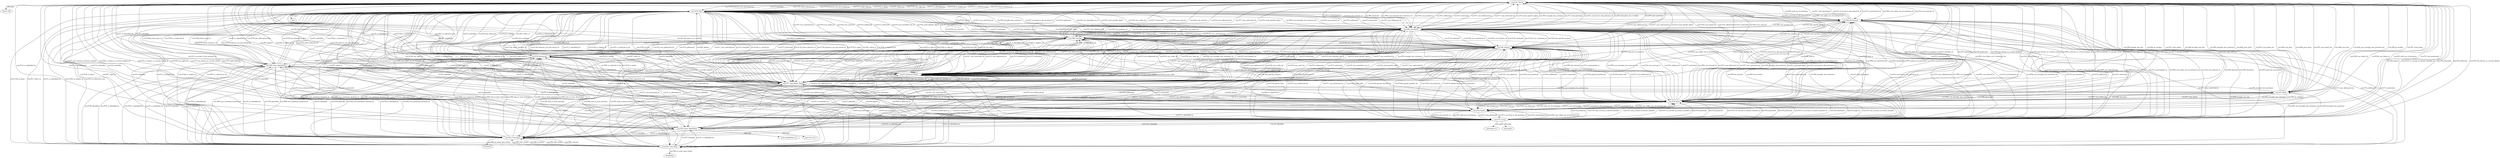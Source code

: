 digraph {
  "Artist URI" [type=attribute_name,label="Artist URI"]
  "crm:E21_Person1" [type=class_uri,label="crm:E21_Person"]
  title [type=attribute_name,label=title]
  "crm:E35_Title1" [type=class_uri,label="crm:E35_Title"]
  birthDate [type=attribute_name,label=birthDate]
  "crm:E52_Time-Span1" [type=class_uri,label="crm:E52_Time-Span"]
  deathDate [type=attribute_name,label=deathDate]
  "crm:E52_Time-Span2" [type=class_uri,label="crm:E52_Time-Span"]
  "nationality uri" [type=attribute_name,label="nationality uri"]
  "crm:E74_Group1" [type=class_uri,label="crm:E74_Group"]
  nationality [type=attribute_name,label=nationality]
  "artist appellation uri" [type=attribute_name,label="artist appellation uri"]
  "crm:E82_Actor_Appellation1" [type=class_uri,label="crm:E82_Actor_Appellation"]
  "name first last" [type=attribute_name,label="name first last"]
  "crm:E69_Death" [type=class_uri,label="crm:E69_Death"]
  "crm:E39_Actor" [type=class_uri,label="crm:E39_Actor"]
  "crm:E67_Birth" [type=class_uri,label="crm:E67_Birth"]
  "crm:E71_Man-Made_Thing" [type=class_uri,label="crm:E71_Man-Made_Thing"]
  "crm:E2_Temporal_Entity" [type=class_uri,label="crm:E2_Temporal_Entity"]
  "crm:E54_Dimension" [type=class_uri,label="crm:E54_Dimension"]
  "crm:E49_Time_Appellation" [type=class_uri,label="crm:E49_Time_Appellation"]
  "crm:E85_Joining" [type=class_uri,label="crm:E85_Joining"]
  "crm:E86_Leaving" [type=class_uri,label="crm:E86_Leaving"]
  "crm:E66_Formation" [type=class_uri,label="crm:E66_Formation"]
  "crm:E68_Dissolution" [type=class_uri,label="crm:E68_Dissolution"]
  "crm:E21_Person1" -> "Artist URI" [label="rdfs:label",type=st_property_uri]
  "crm:E35_Title1" -> title [label="rdfs:label",type=st_property_uri]
  "crm:E52_Time-Span1" -> birthDate [label="crm:P82_at_some_time_within",type=st_property_uri]
  "crm:E52_Time-Span2" -> deathDate [label="crm:P82_at_some_time_within",type=st_property_uri]
  "crm:E74_Group1" -> "nationality uri" [label="rdfs:label",type=st_property_uri]
  "crm:E74_Group1" -> nationality [label="rdfs:label",type=st_property_uri]
  "crm:E82_Actor_Appellation1" -> "artist appellation uri" [label="rdfs:label",type=st_property_uri]
  "crm:E82_Actor_Appellation1" -> "name first last" [label="rdfs:label",type=st_property_uri]
  "crm:E21_Person1" -> "crm:E69_Death" [label="crm:P100i_died_in",type=direct_property_uri,weight=1]
  "crm:E69_Death" -> "crm:E21_Person1" [label="crm:P100_was_death_of",type=direct_property_uri,weight=1]
  "crm:E21_Person1" -> "crm:E39_Actor" [label="bmo:PX_pupil_of",type=direct_property_uri,weight=1]
  "crm:E21_Person1" -> "crm:E67_Birth" [label="crm:P96i_gave_birth",type=direct_property_uri,weight=1]
  "crm:E21_Person1" -> "crm:E67_Birth" [label="crm:P97i_was_father_for",type=direct_property_uri,weight=1]
  "crm:E21_Person1" -> "crm:E67_Birth" [label="crm:P98i_was_born",type=direct_property_uri,weight=1]
  "crm:E67_Birth" -> "crm:E21_Person1" [label="crm:P96_by_mother",type=direct_property_uri,weight=1]
  "crm:E67_Birth" -> "crm:E21_Person1" [label="crm:P97_from_father",type=direct_property_uri,weight=1]
  "crm:E67_Birth" -> "crm:E21_Person1" [label="crm:P98_brought_into_life",type=direct_property_uri,weight=1]
  "crm:E35_Title1" -> "crm:E71_Man-Made_Thing" [label="crm:P102i_is_title_of",type=direct_property_uri,weight=1]
  "crm:E71_Man-Made_Thing" -> "crm:E35_Title1" [label="crm:P102_has_title",type=direct_property_uri,weight=1]
  "crm:E52_Time-Span1" -> "crm:E52_Time-Span1" [label="crm:P86_falls_within",type=direct_property_uri,weight=1]
  "crm:E52_Time-Span1" -> "crm:E52_Time-Span2" [label="crm:P86_falls_within",type=direct_property_uri,weight=1]
  "crm:E52_Time-Span2" -> "crm:E52_Time-Span1" [label="crm:P86_falls_within",type=direct_property_uri,weight=1]
  "crm:E52_Time-Span2" -> "crm:E52_Time-Span2" [label="crm:P86_falls_within",type=direct_property_uri,weight=1]
  "crm:E52_Time-Span1" -> "crm:E52_Time-Span1" [label="crm:P86i_contains",type=direct_property_uri,weight=1]
  "crm:E52_Time-Span1" -> "crm:E52_Time-Span2" [label="crm:P86i_contains",type=direct_property_uri,weight=1]
  "crm:E52_Time-Span2" -> "crm:E52_Time-Span1" [label="crm:P86i_contains",type=direct_property_uri,weight=1]
  "crm:E52_Time-Span2" -> "crm:E52_Time-Span2" [label="crm:P86i_contains",type=direct_property_uri,weight=1]
  "crm:E52_Time-Span1" -> "crm:E2_Temporal_Entity" [label="crm:P4i_is_time-span_of",type=direct_property_uri,weight=1]
  "crm:E52_Time-Span2" -> "crm:E2_Temporal_Entity" [label="crm:P4i_is_time-span_of",type=direct_property_uri,weight=1]
  "crm:E2_Temporal_Entity" -> "crm:E52_Time-Span1" [label="crm:P4_has_time-span",type=direct_property_uri,weight=1]
  "crm:E2_Temporal_Entity" -> "crm:E52_Time-Span2" [label="crm:P4_has_time-span",type=direct_property_uri,weight=1]
  "crm:E52_Time-Span1" -> "crm:E54_Dimension" [label="crm:P83_had_at_least_duration",type=direct_property_uri,weight=1]
  "crm:E52_Time-Span2" -> "crm:E54_Dimension" [label="crm:P83_had_at_least_duration",type=direct_property_uri,weight=1]
  "crm:E52_Time-Span1" -> "crm:E54_Dimension" [label="crm:P84_had_at_most_duration",type=direct_property_uri,weight=1]
  "crm:E52_Time-Span2" -> "crm:E54_Dimension" [label="crm:P84_had_at_most_duration",type=direct_property_uri,weight=1]
  "crm:E54_Dimension" -> "crm:E52_Time-Span1" [label="crm:P83i_was_minimum_duration_of",type=direct_property_uri,weight=1]
  "crm:E54_Dimension" -> "crm:E52_Time-Span2" [label="crm:P83i_was_minimum_duration_of",type=direct_property_uri,weight=1]
  "crm:E54_Dimension" -> "crm:E52_Time-Span1" [label="crm:P84i_was_maximum_duration_of",type=direct_property_uri,weight=1]
  "crm:E54_Dimension" -> "crm:E52_Time-Span2" [label="crm:P84i_was_maximum_duration_of",type=direct_property_uri,weight=1]
  "crm:E52_Time-Span1" -> "crm:E49_Time_Appellation" [label="crm:P78_is_identified_by",type=direct_property_uri,weight=1]
  "crm:E52_Time-Span2" -> "crm:E49_Time_Appellation" [label="crm:P78_is_identified_by",type=direct_property_uri,weight=1]
  "crm:E49_Time_Appellation" -> "crm:E52_Time-Span1" [label="crm:P78i_identifies",type=direct_property_uri,weight=1]
  "crm:E49_Time_Appellation" -> "crm:E52_Time-Span2" [label="crm:P78i_identifies",type=direct_property_uri,weight=1]
  "crm:E74_Group1" -> "crm:E39_Actor" [label="crm:P107_has_current_or_former_member",type=direct_property_uri,weight=1]
  "crm:E39_Actor" -> "crm:E74_Group1" [label="crm:P107i_is_current_or_former_member_of",type=direct_property_uri,weight=1]
  "crm:E39_Actor" -> "crm:E74_Group1" [label="bmo:PX_nationality",type=direct_property_uri,weight=1]
  "crm:E39_Actor" -> "crm:E74_Group1" [label="bmo:PX_profession",type=direct_property_uri,weight=1]
  "crm:E74_Group1" -> "crm:E85_Joining" [label="crm:P144i_gained_member_by",type=direct_property_uri,weight=1]
  "crm:E85_Joining" -> "crm:E74_Group1" [label="crm:P144_joined_with",type=direct_property_uri,weight=1]
  "crm:E74_Group1" -> "crm:E86_Leaving" [label="crm:P146i_lost_member_by",type=direct_property_uri,weight=1]
  "crm:E86_Leaving" -> "crm:E74_Group1" [label="crm:P146_separated_from",type=direct_property_uri,weight=1]
  "crm:E74_Group1" -> "crm:E66_Formation" [label="crm:P95i_was_formed_by",type=direct_property_uri,weight=1]
  "crm:E66_Formation" -> "crm:E74_Group1" [label="crm:P95_has_formed",type=direct_property_uri,weight=1]
  "crm:E74_Group1" -> "crm:E68_Dissolution" [label="crm:P99i_was_dissolved_by",type=direct_property_uri,weight=1]
  "crm:E68_Dissolution" -> "crm:E74_Group1" [label="crm:P99_dissolved",type=direct_property_uri,weight=1]
  "crm:E82_Actor_Appellation1" -> "crm:E39_Actor" [label="crm:P131i_identifies",type=direct_property_uri,weight=1]
  "crm:E39_Actor" -> "crm:E82_Actor_Appellation1" [label="crm:P131_is_identified_by",type=direct_property_uri,weight=1]
  "crm:E39_Actor" -> "crm:E85_Joining" [label="crm:P143i_was_joined_by",type=direct_property_uri,weight=1]
  "crm:E39_Actor" -> "crm:E86_Leaving" [label="crm:P145i_left_by",type=direct_property_uri,weight=1]
  "crm:E2_Temporal_Entity" -> "crm:E2_Temporal_Entity" [label="crm:P115i_is_finished_by",type=direct_property_uri,weight=1]
  "crm:E2_Temporal_Entity" -> "crm:E2_Temporal_Entity" [label="crm:P114_is_equal_in_time_to",type=direct_property_uri,weight=1]
  "crm:E2_Temporal_Entity" -> "crm:E2_Temporal_Entity" [label="crm:P115_finishes",type=direct_property_uri,weight=1]
  "crm:E2_Temporal_Entity" -> "crm:E2_Temporal_Entity" [label="crm:P116_starts",type=direct_property_uri,weight=1]
  "crm:E2_Temporal_Entity" -> "crm:E2_Temporal_Entity" [label="crm:P116i_is_started_by",type=direct_property_uri,weight=1]
  "crm:E2_Temporal_Entity" -> "crm:E2_Temporal_Entity" [label="crm:P117_occurs_during",type=direct_property_uri,weight=1]
  "crm:E2_Temporal_Entity" -> "crm:E2_Temporal_Entity" [label="crm:P117i_includes",type=direct_property_uri,weight=1]
  "crm:E2_Temporal_Entity" -> "crm:E2_Temporal_Entity" [label="crm:P118_overlaps_in_time_with",type=direct_property_uri,weight=1]
  "crm:E2_Temporal_Entity" -> "crm:E2_Temporal_Entity" [label="crm:P118i_is_overlapped_in_time_by",type=direct_property_uri,weight=1]
  "crm:E2_Temporal_Entity" -> "crm:E2_Temporal_Entity" [label="crm:P119_meets_in_time_with",type=direct_property_uri,weight=1]
  "crm:E2_Temporal_Entity" -> "crm:E2_Temporal_Entity" [label="crm:P119i_is_met_in_time_by",type=direct_property_uri,weight=1]
  "crm:E2_Temporal_Entity" -> "crm:E2_Temporal_Entity" [label="crm:P120_occurs_before",type=direct_property_uri,weight=1]
  "crm:E2_Temporal_Entity" -> "crm:E2_Temporal_Entity" [label="crm:P120i_occurs_after",type=direct_property_uri,weight=1]
  "crm:E21_Person1" -> "crm:E35_Title1" [label="crm:P105i_has_right_on",type=inherited,weight=4]
  "crm:E21_Person1" -> "crm:E35_Title1" [label="crm:P1_is_identified_by",type=inherited,weight=4]
  "crm:E21_Person1" -> "crm:E35_Title1" [label="crm:P129i_is_subject_of",type=inherited,weight=4]
  "crm:E21_Person1" -> "crm:E35_Title1" [label="crm:P67i_is_referred_to_by",type=inherited,weight=4]
  "crm:E21_Person1" -> "crm:E35_Title1" [label="crm:P130_shows_features_of",type=inherited,weight=4]
  "crm:E21_Person1" -> "crm:E35_Title1" [label="crm:P130i_features_are_also_found_on",type=inherited,weight=4]
  "crm:E21_Person1" -> "crm:E74_Group1" [label="bmo:PX_pupil_of",type=inherited,weight=4]
  "crm:E21_Person1" -> "crm:E74_Group1" [label="crm:P107i_is_current_or_former_member_of",type=inherited,weight=4]
  "crm:E21_Person1" -> "crm:E74_Group1" [label="bmo:PX_nationality",type=inherited,weight=4]
  "crm:E21_Person1" -> "crm:E74_Group1" [label="bmo:PX_profession",type=inherited,weight=4]
  "crm:E21_Person1" -> "crm:E74_Group1" [label="crm:P49_has_former_or_current_keeper",type=inherited,weight=4]
  "crm:E21_Person1" -> "crm:E74_Group1" [label="crm:P51_has_former_or_current_owner",type=inherited,weight=4]
  "crm:E21_Person1" -> "crm:E74_Group1" [label="crm:P105_right_held_by",type=inherited,weight=4]
  "crm:E21_Person1" -> "crm:E82_Actor_Appellation1" [label="crm:P131_is_identified_by",type=inherited,weight=4]
  "crm:E21_Person1" -> "crm:E82_Actor_Appellation1" [label="crm:P1_is_identified_by",type=inherited,weight=4]
  "crm:E21_Person1" -> "crm:E69_Death" [label="crm:P100i_died_in",type=inherited,weight=4]
  "crm:E21_Person1" -> "crm:E69_Death" [label="crm:P11i_participated_in",type=inherited,weight=4]
  "crm:E21_Person1" -> "crm:E69_Death" [label="crm:P93i_was_taken_out_of_existence_by",type=inherited,weight=4]
  "crm:E21_Person1" -> "crm:E69_Death" [label="crm:P12i_was_present_at",type=inherited,weight=4]
  "crm:E21_Person1" -> "crm:E39_Actor" [label="bmo:PX_pupil_of",type=inherited,weight=4]
  "crm:E21_Person1" -> "crm:E39_Actor" [label="crm:P107i_is_current_or_former_member_of",type=inherited,weight=4]
  "crm:E21_Person1" -> "crm:E39_Actor" [label="bmo:PX_nationality",type=inherited,weight=4]
  "crm:E21_Person1" -> "crm:E39_Actor" [label="bmo:PX_profession",type=inherited,weight=4]
  "crm:E21_Person1" -> "crm:E39_Actor" [label="crm:P49_has_former_or_current_keeper",type=inherited,weight=4]
  "crm:E21_Person1" -> "crm:E39_Actor" [label="crm:P51_has_former_or_current_owner",type=inherited,weight=4]
  "crm:E21_Person1" -> "crm:E39_Actor" [label="crm:P105_right_held_by",type=inherited,weight=4]
  "crm:E21_Person1" -> "crm:E67_Birth" [label="crm:P96i_gave_birth",type=inherited,weight=4]
  "crm:E21_Person1" -> "crm:E67_Birth" [label="crm:P97i_was_father_for",type=inherited,weight=4]
  "crm:E21_Person1" -> "crm:E67_Birth" [label="crm:P98i_was_born",type=inherited,weight=4]
  "crm:E21_Person1" -> "crm:E67_Birth" [label="crm:P92i_was_brought_into_existence_by",type=inherited,weight=4]
  "crm:E21_Person1" -> "crm:E71_Man-Made_Thing" [label="crm:P62i_is_depicted_by",type=inherited,weight=4]
  "crm:E21_Person1" -> "crm:E71_Man-Made_Thing" [label="crm:P130_shows_features_of",type=inherited,weight=4]
  "crm:E21_Person1" -> "crm:E71_Man-Made_Thing" [label="crm:P130i_features_are_also_found_on",type=inherited,weight=4]
  "crm:E21_Person1" -> "crm:E2_Temporal_Entity" [label="crm:P8i_witnessed",type=inherited,weight=4]
  "crm:E21_Person1" -> "crm:E2_Temporal_Entity" [label="crm:P44_has_condition",type=inherited,weight=4]
  "crm:E21_Person1" -> "crm:E54_Dimension" [label="crm:P43_has_dimension",type=inherited,weight=4]
  "crm:E21_Person1" -> "crm:E49_Time_Appellation" [label="crm:P1_is_identified_by",type=inherited,weight=4]
  "crm:E21_Person1" -> "crm:E85_Joining" [label="crm:P143i_was_joined_by",type=inherited,weight=4]
  "crm:E21_Person1" -> "crm:E85_Joining" [label="crm:P15i_influenced",type=inherited,weight=4]
  "crm:E21_Person1" -> "crm:E85_Joining" [label="crm:P17i_motivated",type=inherited,weight=4]
  "crm:E21_Person1" -> "crm:E85_Joining" [label="crm:P16i_was_used_for",type=inherited,weight=4]
  "crm:E21_Person1" -> "crm:E86_Leaving" [label="crm:P145i_left_by",type=inherited,weight=4]
  "crm:E21_Person1" -> "crm:E86_Leaving" [label="crm:P15i_influenced",type=inherited,weight=4]
  "crm:E21_Person1" -> "crm:E86_Leaving" [label="crm:P17i_motivated",type=inherited,weight=4]
  "crm:E21_Person1" -> "crm:E86_Leaving" [label="crm:P16i_was_used_for",type=inherited,weight=4]
  "crm:E21_Person1" -> "crm:E66_Formation" [label="crm:P11i_participated_in",type=inherited,weight=4]
  "crm:E21_Person1" -> "crm:E66_Formation" [label="crm:P8i_witnessed",type=inherited,weight=4]
  "crm:E21_Person1" -> "crm:E66_Formation" [label="crm:P92i_was_brought_into_existence_by",type=inherited,weight=4]
  "crm:E21_Person1" -> "crm:E66_Formation" [label="crm:P12i_was_present_at",type=inherited,weight=4]
  "crm:E21_Person1" -> "crm:E66_Formation" [label="crm:P15i_influenced",type=inherited,weight=4]
  "crm:E21_Person1" -> "crm:E66_Formation" [label="crm:P17i_motivated",type=inherited,weight=4]
  "crm:E21_Person1" -> "crm:E66_Formation" [label="crm:P16i_was_used_for",type=inherited,weight=4]
  "crm:E21_Person1" -> "crm:E68_Dissolution" [label="crm:P11i_participated_in",type=inherited,weight=4]
  "crm:E21_Person1" -> "crm:E68_Dissolution" [label="crm:P93i_was_taken_out_of_existence_by",type=inherited,weight=4]
  "crm:E21_Person1" -> "crm:E68_Dissolution" [label="crm:P12i_was_present_at",type=inherited,weight=4]
  "crm:E35_Title1" -> "crm:E21_Person1" [label="crm:P1i_identifies",type=inherited,weight=4]
  "crm:E35_Title1" -> "crm:E21_Person1" [label="crm:P130_shows_features_of",type=inherited,weight=4]
  "crm:E35_Title1" -> "crm:E21_Person1" [label="crm:P130i_features_are_also_found_on",type=inherited,weight=4]
  "crm:E35_Title1" -> "crm:E21_Person1" [label="crm:P105_right_held_by",type=inherited,weight=4]
  "crm:E35_Title1" -> "crm:E21_Person1" [label="crm:P129_is_about",type=inherited,weight=4]
  "crm:E35_Title1" -> "crm:E21_Person1" [label="crm:P67_refers_to",type=inherited,weight=4]
  "crm:E35_Title1" -> "crm:E52_Time-Span1" [label="crm:P1i_identifies",type=inherited,weight=4]
  "crm:E35_Title1" -> "crm:E52_Time-Span2" [label="crm:P1i_identifies",type=inherited,weight=4]
  "crm:E35_Title1" -> "crm:E52_Time-Span1" [label="crm:P129_is_about",type=inherited,weight=4]
  "crm:E35_Title1" -> "crm:E52_Time-Span2" [label="crm:P129_is_about",type=inherited,weight=4]
  "crm:E35_Title1" -> "crm:E52_Time-Span1" [label="crm:P67_refers_to",type=inherited,weight=4]
  "crm:E35_Title1" -> "crm:E52_Time-Span2" [label="crm:P67_refers_to",type=inherited,weight=4]
  "crm:E35_Title1" -> "crm:E74_Group1" [label="crm:P1i_identifies",type=inherited,weight=4]
  "crm:E35_Title1" -> "crm:E74_Group1" [label="crm:P105_right_held_by",type=inherited,weight=4]
  "crm:E35_Title1" -> "crm:E74_Group1" [label="crm:P129_is_about",type=inherited,weight=4]
  "crm:E35_Title1" -> "crm:E74_Group1" [label="crm:P67_refers_to",type=inherited,weight=4]
  "crm:E35_Title1" -> "crm:E82_Actor_Appellation1" [label="crm:P139_has_alternative_form",type=inherited,weight=4]
  "crm:E35_Title1" -> "crm:E82_Actor_Appellation1" [label="crm:P1_is_identified_by",type=inherited,weight=4]
  "crm:E35_Title1" -> "crm:E69_Death" [label="crm:P93i_was_taken_out_of_existence_by",type=inherited,weight=4]
  "crm:E35_Title1" -> "crm:E69_Death" [label="crm:P12i_was_present_at",type=inherited,weight=4]
  "crm:E35_Title1" -> "crm:E39_Actor" [label="crm:P1i_identifies",type=inherited,weight=4]
  "crm:E35_Title1" -> "crm:E39_Actor" [label="crm:P105_right_held_by",type=inherited,weight=4]
  "crm:E35_Title1" -> "crm:E39_Actor" [label="crm:P129_is_about",type=inherited,weight=4]
  "crm:E35_Title1" -> "crm:E39_Actor" [label="crm:P67_refers_to",type=inherited,weight=4]
  "crm:E35_Title1" -> "crm:E67_Birth" [label="crm:P92i_was_brought_into_existence_by",type=inherited,weight=4]
  "crm:E35_Title1" -> "crm:E71_Man-Made_Thing" [label="crm:P102i_is_title_of",type=inherited,weight=4]
  "crm:E35_Title1" -> "crm:E71_Man-Made_Thing" [label="crm:P1i_identifies",type=inherited,weight=4]
  "crm:E35_Title1" -> "crm:E71_Man-Made_Thing" [label="crm:P128i_is_carried_by",type=inherited,weight=4]
  "crm:E35_Title1" -> "crm:E71_Man-Made_Thing" [label="crm:P130_shows_features_of",type=inherited,weight=4]
  "crm:E35_Title1" -> "crm:E71_Man-Made_Thing" [label="crm:P130i_features_are_also_found_on",type=inherited,weight=4]
  "crm:E35_Title1" -> "crm:E71_Man-Made_Thing" [label="crm:P129_is_about",type=inherited,weight=4]
  "crm:E35_Title1" -> "crm:E71_Man-Made_Thing" [label="crm:P67_refers_to",type=inherited,weight=4]
  "crm:E35_Title1" -> "crm:E71_Man-Made_Thing" [label="crm:P62i_is_depicted_by",type=inherited,weight=4]
  "crm:E35_Title1" -> "crm:E2_Temporal_Entity" [label="crm:P1i_identifies",type=inherited,weight=4]
  "crm:E35_Title1" -> "crm:E2_Temporal_Entity" [label="crm:P129_is_about",type=inherited,weight=4]
  "crm:E35_Title1" -> "crm:E2_Temporal_Entity" [label="crm:P67_refers_to",type=inherited,weight=4]
  "crm:E35_Title1" -> "crm:E54_Dimension" [label="crm:P1i_identifies",type=inherited,weight=4]
  "crm:E35_Title1" -> "crm:E54_Dimension" [label="crm:P43_has_dimension",type=inherited,weight=4]
  "crm:E35_Title1" -> "crm:E54_Dimension" [label="crm:P129_is_about",type=inherited,weight=4]
  "crm:E35_Title1" -> "crm:E54_Dimension" [label="crm:P67_refers_to",type=inherited,weight=4]
  "crm:E35_Title1" -> "crm:E49_Time_Appellation" [label="crm:P139_has_alternative_form",type=inherited,weight=4]
  "crm:E35_Title1" -> "crm:E49_Time_Appellation" [label="crm:P106_is_composed_of",type=inherited,weight=4]
  "crm:E35_Title1" -> "crm:E49_Time_Appellation" [label="crm:P106i_forms_part_of",type=inherited,weight=4]
  "crm:E35_Title1" -> "crm:E49_Time_Appellation" [label="crm:P1_is_identified_by",type=inherited,weight=4]
  "crm:E35_Title1" -> "crm:E85_Joining" [label="crm:P19i_was_made_for",type=inherited,weight=4]
  "crm:E35_Title1" -> "crm:E85_Joining" [label="crm:P16i_was_used_for",type=inherited,weight=4]
  "crm:E35_Title1" -> "crm:E85_Joining" [label="crm:P15i_influenced",type=inherited,weight=4]
  "crm:E35_Title1" -> "crm:E85_Joining" [label="crm:P17i_motivated",type=inherited,weight=4]
  "crm:E35_Title1" -> "crm:E86_Leaving" [label="crm:P19i_was_made_for",type=inherited,weight=4]
  "crm:E35_Title1" -> "crm:E86_Leaving" [label="crm:P16i_was_used_for",type=inherited,weight=4]
  "crm:E35_Title1" -> "crm:E86_Leaving" [label="crm:P15i_influenced",type=inherited,weight=4]
  "crm:E35_Title1" -> "crm:E86_Leaving" [label="crm:P17i_motivated",type=inherited,weight=4]
  "crm:E35_Title1" -> "crm:E66_Formation" [label="crm:P19i_was_made_for",type=inherited,weight=4]
  "crm:E35_Title1" -> "crm:E66_Formation" [label="crm:P16i_was_used_for",type=inherited,weight=4]
  "crm:E35_Title1" -> "crm:E66_Formation" [label="crm:P92i_was_brought_into_existence_by",type=inherited,weight=4]
  "crm:E35_Title1" -> "crm:E66_Formation" [label="crm:P12i_was_present_at",type=inherited,weight=4]
  "crm:E35_Title1" -> "crm:E66_Formation" [label="crm:P15i_influenced",type=inherited,weight=4]
  "crm:E35_Title1" -> "crm:E66_Formation" [label="crm:P17i_motivated",type=inherited,weight=4]
  "crm:E35_Title1" -> "crm:E68_Dissolution" [label="crm:P93i_was_taken_out_of_existence_by",type=inherited,weight=4]
  "crm:E35_Title1" -> "crm:E68_Dissolution" [label="crm:P12i_was_present_at",type=inherited,weight=4]
  "crm:E52_Time-Span1" -> "crm:E35_Title1" [label="crm:P1_is_identified_by",type=inherited,weight=4]
  "crm:E52_Time-Span2" -> "crm:E35_Title1" [label="crm:P1_is_identified_by",type=inherited,weight=4]
  "crm:E52_Time-Span1" -> "crm:E35_Title1" [label="crm:P129i_is_subject_of",type=inherited,weight=4]
  "crm:E52_Time-Span2" -> "crm:E35_Title1" [label="crm:P129i_is_subject_of",type=inherited,weight=4]
  "crm:E52_Time-Span1" -> "crm:E35_Title1" [label="crm:P67i_is_referred_to_by",type=inherited,weight=4]
  "crm:E52_Time-Span2" -> "crm:E35_Title1" [label="crm:P67i_is_referred_to_by",type=inherited,weight=4]
  "crm:E52_Time-Span1" -> "crm:E82_Actor_Appellation1" [label="crm:P1_is_identified_by",type=inherited,weight=4]
  "crm:E52_Time-Span2" -> "crm:E82_Actor_Appellation1" [label="crm:P1_is_identified_by",type=inherited,weight=4]
  "crm:E52_Time-Span1" -> "crm:E71_Man-Made_Thing" [label="crm:P62i_is_depicted_by",type=inherited,weight=4]
  "crm:E52_Time-Span2" -> "crm:E71_Man-Made_Thing" [label="crm:P62i_is_depicted_by",type=inherited,weight=4]
  "crm:E52_Time-Span1" -> "crm:E2_Temporal_Entity" [label="crm:P4i_is_time-span_of",type=inherited,weight=4]
  "crm:E52_Time-Span2" -> "crm:E2_Temporal_Entity" [label="crm:P4i_is_time-span_of",type=inherited,weight=4]
  "crm:E52_Time-Span1" -> "crm:E54_Dimension" [label="crm:P83_had_at_least_duration",type=inherited,weight=4]
  "crm:E52_Time-Span2" -> "crm:E54_Dimension" [label="crm:P83_had_at_least_duration",type=inherited,weight=4]
  "crm:E52_Time-Span1" -> "crm:E54_Dimension" [label="crm:P84_had_at_most_duration",type=inherited,weight=4]
  "crm:E52_Time-Span2" -> "crm:E54_Dimension" [label="crm:P84_had_at_most_duration",type=inherited,weight=4]
  "crm:E52_Time-Span1" -> "crm:E49_Time_Appellation" [label="crm:P78_is_identified_by",type=inherited,weight=4]
  "crm:E52_Time-Span2" -> "crm:E49_Time_Appellation" [label="crm:P78_is_identified_by",type=inherited,weight=4]
  "crm:E52_Time-Span1" -> "crm:E49_Time_Appellation" [label="crm:P1_is_identified_by",type=inherited,weight=4]
  "crm:E52_Time-Span2" -> "crm:E49_Time_Appellation" [label="crm:P1_is_identified_by",type=inherited,weight=4]
  "crm:E52_Time-Span1" -> "crm:E85_Joining" [label="crm:P15i_influenced",type=inherited,weight=4]
  "crm:E52_Time-Span2" -> "crm:E85_Joining" [label="crm:P15i_influenced",type=inherited,weight=4]
  "crm:E52_Time-Span1" -> "crm:E85_Joining" [label="crm:P17i_motivated",type=inherited,weight=4]
  "crm:E52_Time-Span2" -> "crm:E85_Joining" [label="crm:P17i_motivated",type=inherited,weight=4]
  "crm:E52_Time-Span1" -> "crm:E86_Leaving" [label="crm:P15i_influenced",type=inherited,weight=4]
  "crm:E52_Time-Span2" -> "crm:E86_Leaving" [label="crm:P15i_influenced",type=inherited,weight=4]
  "crm:E52_Time-Span1" -> "crm:E86_Leaving" [label="crm:P17i_motivated",type=inherited,weight=4]
  "crm:E52_Time-Span2" -> "crm:E86_Leaving" [label="crm:P17i_motivated",type=inherited,weight=4]
  "crm:E52_Time-Span1" -> "crm:E66_Formation" [label="crm:P15i_influenced",type=inherited,weight=4]
  "crm:E52_Time-Span2" -> "crm:E66_Formation" [label="crm:P15i_influenced",type=inherited,weight=4]
  "crm:E52_Time-Span1" -> "crm:E66_Formation" [label="crm:P17i_motivated",type=inherited,weight=4]
  "crm:E52_Time-Span2" -> "crm:E66_Formation" [label="crm:P17i_motivated",type=inherited,weight=4]
  "crm:E74_Group1" -> "crm:E21_Person1" [label="crm:P107_has_current_or_former_member",type=inherited,weight=4]
  "crm:E74_Group1" -> "crm:E21_Person1" [label="crm:P49i_is_former_or_current_keeper_of",type=inherited,weight=4]
  "crm:E74_Group1" -> "crm:E21_Person1" [label="crm:P51i_is_former_or_current_owner_of",type=inherited,weight=4]
  "crm:E74_Group1" -> "crm:E21_Person1" [label="crm:P105i_has_right_on",type=inherited,weight=4]
  "crm:E74_Group1" -> "crm:E35_Title1" [label="crm:P105i_has_right_on",type=inherited,weight=4]
  "crm:E74_Group1" -> "crm:E35_Title1" [label="crm:P1_is_identified_by",type=inherited,weight=4]
  "crm:E74_Group1" -> "crm:E35_Title1" [label="crm:P129i_is_subject_of",type=inherited,weight=4]
  "crm:E74_Group1" -> "crm:E35_Title1" [label="crm:P67i_is_referred_to_by",type=inherited,weight=4]
  "crm:E74_Group1" -> "crm:E82_Actor_Appellation1" [label="crm:P131_is_identified_by",type=inherited,weight=4]
  "crm:E74_Group1" -> "crm:E82_Actor_Appellation1" [label="crm:P1_is_identified_by",type=inherited,weight=4]
  "crm:E74_Group1" -> "crm:E69_Death" [label="crm:P11i_participated_in",type=inherited,weight=4]
  "crm:E74_Group1" -> "crm:E69_Death" [label="crm:P93i_was_taken_out_of_existence_by",type=inherited,weight=4]
  "crm:E74_Group1" -> "crm:E69_Death" [label="crm:P12i_was_present_at",type=inherited,weight=4]
  "crm:E74_Group1" -> "crm:E39_Actor" [label="crm:P107_has_current_or_former_member",type=inherited,weight=4]
  "crm:E74_Group1" -> "crm:E39_Actor" [label="crm:P107i_is_current_or_former_member_of",type=inherited,weight=4]
  "crm:E74_Group1" -> "crm:E39_Actor" [label="bmo:PX_nationality",type=inherited,weight=4]
  "crm:E74_Group1" -> "crm:E39_Actor" [label="bmo:PX_profession",type=inherited,weight=4]
  "crm:E74_Group1" -> "crm:E67_Birth" [label="crm:P92i_was_brought_into_existence_by",type=inherited,weight=4]
  "crm:E74_Group1" -> "crm:E71_Man-Made_Thing" [label="crm:P62i_is_depicted_by",type=inherited,weight=4]
  "crm:E74_Group1" -> "crm:E49_Time_Appellation" [label="crm:P1_is_identified_by",type=inherited,weight=4]
  "crm:E74_Group1" -> "crm:E85_Joining" [label="crm:P144i_gained_member_by",type=inherited,weight=4]
  "crm:E74_Group1" -> "crm:E85_Joining" [label="crm:P143i_was_joined_by",type=inherited,weight=4]
  "crm:E74_Group1" -> "crm:E85_Joining" [label="crm:P15i_influenced",type=inherited,weight=4]
  "crm:E74_Group1" -> "crm:E85_Joining" [label="crm:P17i_motivated",type=inherited,weight=4]
  "crm:E74_Group1" -> "crm:E86_Leaving" [label="crm:P146i_lost_member_by",type=inherited,weight=4]
  "crm:E74_Group1" -> "crm:E86_Leaving" [label="crm:P145i_left_by",type=inherited,weight=4]
  "crm:E74_Group1" -> "crm:E86_Leaving" [label="crm:P15i_influenced",type=inherited,weight=4]
  "crm:E74_Group1" -> "crm:E86_Leaving" [label="crm:P17i_motivated",type=inherited,weight=4]
  "crm:E74_Group1" -> "crm:E66_Formation" [label="crm:P95i_was_formed_by",type=inherited,weight=4]
  "crm:E74_Group1" -> "crm:E66_Formation" [label="crm:P11i_participated_in",type=inherited,weight=4]
  "crm:E74_Group1" -> "crm:E66_Formation" [label="crm:P92i_was_brought_into_existence_by",type=inherited,weight=4]
  "crm:E74_Group1" -> "crm:E66_Formation" [label="crm:P12i_was_present_at",type=inherited,weight=4]
  "crm:E74_Group1" -> "crm:E66_Formation" [label="crm:P15i_influenced",type=inherited,weight=4]
  "crm:E74_Group1" -> "crm:E66_Formation" [label="crm:P17i_motivated",type=inherited,weight=4]
  "crm:E74_Group1" -> "crm:E68_Dissolution" [label="crm:P99i_was_dissolved_by",type=inherited,weight=4]
  "crm:E74_Group1" -> "crm:E68_Dissolution" [label="crm:P11i_participated_in",type=inherited,weight=4]
  "crm:E74_Group1" -> "crm:E68_Dissolution" [label="crm:P93i_was_taken_out_of_existence_by",type=inherited,weight=4]
  "crm:E74_Group1" -> "crm:E68_Dissolution" [label="crm:P12i_was_present_at",type=inherited,weight=4]
  "crm:E82_Actor_Appellation1" -> "crm:E21_Person1" [label="crm:P131i_identifies",type=inherited,weight=4]
  "crm:E82_Actor_Appellation1" -> "crm:E21_Person1" [label="crm:P1i_identifies",type=inherited,weight=4]
  "crm:E82_Actor_Appellation1" -> "crm:E35_Title1" [label="crm:P139_has_alternative_form",type=inherited,weight=4]
  "crm:E82_Actor_Appellation1" -> "crm:E35_Title1" [label="crm:P1i_identifies",type=inherited,weight=4]
  "crm:E82_Actor_Appellation1" -> "crm:E52_Time-Span1" [label="crm:P1i_identifies",type=inherited,weight=4]
  "crm:E82_Actor_Appellation1" -> "crm:E52_Time-Span2" [label="crm:P1i_identifies",type=inherited,weight=4]
  "crm:E82_Actor_Appellation1" -> "crm:E74_Group1" [label="crm:P131i_identifies",type=inherited,weight=4]
  "crm:E82_Actor_Appellation1" -> "crm:E74_Group1" [label="crm:P1i_identifies",type=inherited,weight=4]
  "crm:E82_Actor_Appellation1" -> "crm:E39_Actor" [label="crm:P131i_identifies",type=inherited,weight=4]
  "crm:E82_Actor_Appellation1" -> "crm:E39_Actor" [label="crm:P1i_identifies",type=inherited,weight=4]
  "crm:E82_Actor_Appellation1" -> "crm:E71_Man-Made_Thing" [label="crm:P1i_identifies",type=inherited,weight=4]
  "crm:E82_Actor_Appellation1" -> "crm:E2_Temporal_Entity" [label="crm:P1i_identifies",type=inherited,weight=4]
  "crm:E82_Actor_Appellation1" -> "crm:E54_Dimension" [label="crm:P1i_identifies",type=inherited,weight=4]
  "crm:E82_Actor_Appellation1" -> "crm:E49_Time_Appellation" [label="crm:P139_has_alternative_form",type=inherited,weight=4]
  "crm:E69_Death" -> "crm:E21_Person1" [label="crm:P100_was_death_of",type=inherited,weight=4]
  "crm:E69_Death" -> "crm:E21_Person1" [label="crm:P93_took_out_of_existence",type=inherited,weight=4]
  "crm:E69_Death" -> "crm:E21_Person1" [label="crm:P11_had_participant",type=inherited,weight=4]
  "crm:E69_Death" -> "crm:E21_Person1" [label="crm:P12_occurred_in_the_presence_of",type=inherited,weight=4]
  "crm:E69_Death" -> "crm:E35_Title1" [label="crm:P93_took_out_of_existence",type=inherited,weight=4]
  "crm:E69_Death" -> "crm:E35_Title1" [label="crm:P12_occurred_in_the_presence_of",type=inherited,weight=4]
  "crm:E69_Death" -> "crm:E74_Group1" [label="crm:P93_took_out_of_existence",type=inherited,weight=4]
  "crm:E69_Death" -> "crm:E74_Group1" [label="crm:P11_had_participant",type=inherited,weight=4]
  "crm:E69_Death" -> "crm:E74_Group1" [label="crm:P12_occurred_in_the_presence_of",type=inherited,weight=4]
  "crm:E69_Death" -> "crm:E39_Actor" [label="crm:P100_was_death_of",type=inherited,weight=4]
  "crm:E69_Death" -> "crm:E39_Actor" [label="crm:P93_took_out_of_existence",type=inherited,weight=4]
  "crm:E69_Death" -> "crm:E39_Actor" [label="crm:P11_had_participant",type=inherited,weight=4]
  "crm:E69_Death" -> "crm:E39_Actor" [label="crm:P12_occurred_in_the_presence_of",type=inherited,weight=4]
  "crm:E69_Death" -> "crm:E71_Man-Made_Thing" [label="crm:P93_took_out_of_existence",type=inherited,weight=4]
  "crm:E69_Death" -> "crm:E71_Man-Made_Thing" [label="crm:P12_occurred_in_the_presence_of",type=inherited,weight=4]
  "crm:E69_Death" -> "crm:E85_Joining" [label="crm:P20i_was_purpose_of",type=inherited,weight=4]
  "crm:E69_Death" -> "crm:E86_Leaving" [label="crm:P20i_was_purpose_of",type=inherited,weight=4]
  "crm:E69_Death" -> "crm:E66_Formation" [label="crm:P20i_was_purpose_of",type=inherited,weight=4]
  "crm:E39_Actor" -> "crm:E21_Person1" [label="crm:P49i_is_former_or_current_keeper_of",type=inherited,weight=4]
  "crm:E39_Actor" -> "crm:E21_Person1" [label="crm:P51i_is_former_or_current_owner_of",type=inherited,weight=4]
  "crm:E39_Actor" -> "crm:E21_Person1" [label="crm:P105i_has_right_on",type=inherited,weight=4]
  "crm:E39_Actor" -> "crm:E21_Person1" [label="bmo:PX_pupil_of",type=inherited,weight=4]
  "crm:E39_Actor" -> "crm:E21_Person1" [label="crm:P107_has_current_or_former_member",type=inherited,weight=4]
  "crm:E39_Actor" -> "crm:E35_Title1" [label="crm:P105i_has_right_on",type=inherited,weight=4]
  "crm:E39_Actor" -> "crm:E35_Title1" [label="crm:P1_is_identified_by",type=inherited,weight=4]
  "crm:E39_Actor" -> "crm:E35_Title1" [label="crm:P129i_is_subject_of",type=inherited,weight=4]
  "crm:E39_Actor" -> "crm:E35_Title1" [label="crm:P67i_is_referred_to_by",type=inherited,weight=4]
  "crm:E39_Actor" -> "crm:E74_Group1" [label="crm:P107i_is_current_or_former_member_of",type=inherited,weight=4]
  "crm:E39_Actor" -> "crm:E74_Group1" [label="bmo:PX_nationality",type=inherited,weight=4]
  "crm:E39_Actor" -> "crm:E74_Group1" [label="bmo:PX_profession",type=inherited,weight=4]
  "crm:E39_Actor" -> "crm:E74_Group1" [label="bmo:PX_pupil_of",type=inherited,weight=4]
  "crm:E39_Actor" -> "crm:E74_Group1" [label="crm:P107_has_current_or_former_member",type=inherited,weight=4]
  "crm:E39_Actor" -> "crm:E82_Actor_Appellation1" [label="crm:P131_is_identified_by",type=inherited,weight=4]
  "crm:E39_Actor" -> "crm:E82_Actor_Appellation1" [label="crm:P1_is_identified_by",type=inherited,weight=4]
  "crm:E39_Actor" -> "crm:E69_Death" [label="crm:P11i_participated_in",type=inherited,weight=4]
  "crm:E39_Actor" -> "crm:E69_Death" [label="crm:P93i_was_taken_out_of_existence_by",type=inherited,weight=4]
  "crm:E39_Actor" -> "crm:E69_Death" [label="crm:P12i_was_present_at",type=inherited,weight=4]
  "crm:E39_Actor" -> "crm:E69_Death" [label="crm:P100i_died_in",type=inherited,weight=4]
  "crm:E39_Actor" -> "crm:E67_Birth" [label="crm:P92i_was_brought_into_existence_by",type=inherited,weight=4]
  "crm:E39_Actor" -> "crm:E67_Birth" [label="crm:P96i_gave_birth",type=inherited,weight=4]
  "crm:E39_Actor" -> "crm:E67_Birth" [label="crm:P97i_was_father_for",type=inherited,weight=4]
  "crm:E39_Actor" -> "crm:E67_Birth" [label="crm:P98i_was_born",type=inherited,weight=4]
  "crm:E39_Actor" -> "crm:E71_Man-Made_Thing" [label="crm:P62i_is_depicted_by",type=inherited,weight=4]
  "crm:E39_Actor" -> "crm:E49_Time_Appellation" [label="crm:P1_is_identified_by",type=inherited,weight=4]
  "crm:E39_Actor" -> "crm:E85_Joining" [label="crm:P143i_was_joined_by",type=inherited,weight=4]
  "crm:E39_Actor" -> "crm:E85_Joining" [label="crm:P15i_influenced",type=inherited,weight=4]
  "crm:E39_Actor" -> "crm:E85_Joining" [label="crm:P17i_motivated",type=inherited,weight=4]
  "crm:E39_Actor" -> "crm:E85_Joining" [label="crm:P144i_gained_member_by",type=inherited,weight=4]
  "crm:E39_Actor" -> "crm:E86_Leaving" [label="crm:P145i_left_by",type=inherited,weight=4]
  "crm:E39_Actor" -> "crm:E86_Leaving" [label="crm:P15i_influenced",type=inherited,weight=4]
  "crm:E39_Actor" -> "crm:E86_Leaving" [label="crm:P17i_motivated",type=inherited,weight=4]
  "crm:E39_Actor" -> "crm:E86_Leaving" [label="crm:P146i_lost_member_by",type=inherited,weight=4]
  "crm:E39_Actor" -> "crm:E66_Formation" [label="crm:P11i_participated_in",type=inherited,weight=4]
  "crm:E39_Actor" -> "crm:E66_Formation" [label="crm:P92i_was_brought_into_existence_by",type=inherited,weight=4]
  "crm:E39_Actor" -> "crm:E66_Formation" [label="crm:P12i_was_present_at",type=inherited,weight=4]
  "crm:E39_Actor" -> "crm:E66_Formation" [label="crm:P15i_influenced",type=inherited,weight=4]
  "crm:E39_Actor" -> "crm:E66_Formation" [label="crm:P17i_motivated",type=inherited,weight=4]
  "crm:E39_Actor" -> "crm:E66_Formation" [label="crm:P95i_was_formed_by",type=inherited,weight=4]
  "crm:E39_Actor" -> "crm:E68_Dissolution" [label="crm:P11i_participated_in",type=inherited,weight=4]
  "crm:E39_Actor" -> "crm:E68_Dissolution" [label="crm:P93i_was_taken_out_of_existence_by",type=inherited,weight=4]
  "crm:E39_Actor" -> "crm:E68_Dissolution" [label="crm:P12i_was_present_at",type=inherited,weight=4]
  "crm:E39_Actor" -> "crm:E68_Dissolution" [label="crm:P99i_was_dissolved_by",type=inherited,weight=4]
  "crm:E67_Birth" -> "crm:E21_Person1" [label="crm:P96_by_mother",type=inherited,weight=4]
  "crm:E67_Birth" -> "crm:E21_Person1" [label="crm:P97_from_father",type=inherited,weight=4]
  "crm:E67_Birth" -> "crm:E21_Person1" [label="crm:P98_brought_into_life",type=inherited,weight=4]
  "crm:E67_Birth" -> "crm:E21_Person1" [label="crm:P92_brought_into_existence",type=inherited,weight=4]
  "crm:E67_Birth" -> "crm:E35_Title1" [label="crm:P92_brought_into_existence",type=inherited,weight=4]
  "crm:E67_Birth" -> "crm:E74_Group1" [label="crm:P92_brought_into_existence",type=inherited,weight=4]
  "crm:E67_Birth" -> "crm:E39_Actor" [label="crm:P96_by_mother",type=inherited,weight=4]
  "crm:E67_Birth" -> "crm:E39_Actor" [label="crm:P97_from_father",type=inherited,weight=4]
  "crm:E67_Birth" -> "crm:E39_Actor" [label="crm:P98_brought_into_life",type=inherited,weight=4]
  "crm:E67_Birth" -> "crm:E39_Actor" [label="crm:P92_brought_into_existence",type=inherited,weight=4]
  "crm:E67_Birth" -> "crm:E71_Man-Made_Thing" [label="crm:P92_brought_into_existence",type=inherited,weight=4]
  "crm:E71_Man-Made_Thing" -> "crm:E21_Person1" [label="crm:P130_shows_features_of",type=inherited,weight=4]
  "crm:E71_Man-Made_Thing" -> "crm:E21_Person1" [label="crm:P130i_features_are_also_found_on",type=inherited,weight=4]
  "crm:E71_Man-Made_Thing" -> "crm:E21_Person1" [label="crm:P62_depicts",type=inherited,weight=4]
  "crm:E71_Man-Made_Thing" -> "crm:E35_Title1" [label="crm:P102_has_title",type=inherited,weight=4]
  "crm:E71_Man-Made_Thing" -> "crm:E35_Title1" [label="crm:P130_shows_features_of",type=inherited,weight=4]
  "crm:E71_Man-Made_Thing" -> "crm:E35_Title1" [label="crm:P130i_features_are_also_found_on",type=inherited,weight=4]
  "crm:E71_Man-Made_Thing" -> "crm:E35_Title1" [label="crm:P1_is_identified_by",type=inherited,weight=4]
  "crm:E71_Man-Made_Thing" -> "crm:E35_Title1" [label="crm:P129i_is_subject_of",type=inherited,weight=4]
  "crm:E71_Man-Made_Thing" -> "crm:E35_Title1" [label="crm:P67i_is_referred_to_by",type=inherited,weight=4]
  "crm:E71_Man-Made_Thing" -> "crm:E35_Title1" [label="crm:P128_carries",type=inherited,weight=4]
  "crm:E71_Man-Made_Thing" -> "crm:E35_Title1" [label="crm:P62_depicts",type=inherited,weight=4]
  "crm:E71_Man-Made_Thing" -> "crm:E52_Time-Span1" [label="crm:P62_depicts",type=inherited,weight=4]
  "crm:E71_Man-Made_Thing" -> "crm:E52_Time-Span2" [label="crm:P62_depicts",type=inherited,weight=4]
  "crm:E71_Man-Made_Thing" -> "crm:E74_Group1" [label="crm:P62_depicts",type=inherited,weight=4]
  "crm:E71_Man-Made_Thing" -> "crm:E82_Actor_Appellation1" [label="crm:P1_is_identified_by",type=inherited,weight=4]
  "crm:E71_Man-Made_Thing" -> "crm:E69_Death" [label="crm:P93i_was_taken_out_of_existence_by",type=inherited,weight=4]
  "crm:E71_Man-Made_Thing" -> "crm:E69_Death" [label="crm:P12i_was_present_at",type=inherited,weight=4]
  "crm:E71_Man-Made_Thing" -> "crm:E39_Actor" [label="crm:P62_depicts",type=inherited,weight=4]
  "crm:E71_Man-Made_Thing" -> "crm:E67_Birth" [label="crm:P92i_was_brought_into_existence_by",type=inherited,weight=4]
  "crm:E71_Man-Made_Thing" -> "crm:E2_Temporal_Entity" [label="crm:P62_depicts",type=inherited,weight=4]
  "crm:E71_Man-Made_Thing" -> "crm:E54_Dimension" [label="crm:P43_has_dimension",type=inherited,weight=4]
  "crm:E71_Man-Made_Thing" -> "crm:E54_Dimension" [label="crm:P62_depicts",type=inherited,weight=4]
  "crm:E71_Man-Made_Thing" -> "crm:E49_Time_Appellation" [label="crm:P1_is_identified_by",type=inherited,weight=4]
  "crm:E71_Man-Made_Thing" -> "crm:E85_Joining" [label="crm:P19i_was_made_for",type=inherited,weight=4]
  "crm:E71_Man-Made_Thing" -> "crm:E85_Joining" [label="crm:P16i_was_used_for",type=inherited,weight=4]
  "crm:E71_Man-Made_Thing" -> "crm:E85_Joining" [label="crm:P15i_influenced",type=inherited,weight=4]
  "crm:E71_Man-Made_Thing" -> "crm:E85_Joining" [label="crm:P17i_motivated",type=inherited,weight=4]
  "crm:E71_Man-Made_Thing" -> "crm:E86_Leaving" [label="crm:P19i_was_made_for",type=inherited,weight=4]
  "crm:E71_Man-Made_Thing" -> "crm:E86_Leaving" [label="crm:P16i_was_used_for",type=inherited,weight=4]
  "crm:E71_Man-Made_Thing" -> "crm:E86_Leaving" [label="crm:P15i_influenced",type=inherited,weight=4]
  "crm:E71_Man-Made_Thing" -> "crm:E86_Leaving" [label="crm:P17i_motivated",type=inherited,weight=4]
  "crm:E71_Man-Made_Thing" -> "crm:E66_Formation" [label="crm:P19i_was_made_for",type=inherited,weight=4]
  "crm:E71_Man-Made_Thing" -> "crm:E66_Formation" [label="crm:P16i_was_used_for",type=inherited,weight=4]
  "crm:E71_Man-Made_Thing" -> "crm:E66_Formation" [label="crm:P92i_was_brought_into_existence_by",type=inherited,weight=4]
  "crm:E71_Man-Made_Thing" -> "crm:E66_Formation" [label="crm:P12i_was_present_at",type=inherited,weight=4]
  "crm:E71_Man-Made_Thing" -> "crm:E66_Formation" [label="crm:P15i_influenced",type=inherited,weight=4]
  "crm:E71_Man-Made_Thing" -> "crm:E66_Formation" [label="crm:P17i_motivated",type=inherited,weight=4]
  "crm:E71_Man-Made_Thing" -> "crm:E68_Dissolution" [label="crm:P93i_was_taken_out_of_existence_by",type=inherited,weight=4]
  "crm:E71_Man-Made_Thing" -> "crm:E68_Dissolution" [label="crm:P12i_was_present_at",type=inherited,weight=4]
  "crm:E2_Temporal_Entity" -> "crm:E21_Person1" [label="crm:P8_took_place_on_or_within",type=inherited,weight=4]
  "crm:E2_Temporal_Entity" -> "crm:E21_Person1" [label="crm:P44i_is_condition_of",type=inherited,weight=4]
  "crm:E2_Temporal_Entity" -> "crm:E35_Title1" [label="crm:P1_is_identified_by",type=inherited,weight=4]
  "crm:E2_Temporal_Entity" -> "crm:E35_Title1" [label="crm:P129i_is_subject_of",type=inherited,weight=4]
  "crm:E2_Temporal_Entity" -> "crm:E35_Title1" [label="crm:P67i_is_referred_to_by",type=inherited,weight=4]
  "crm:E2_Temporal_Entity" -> "crm:E52_Time-Span1" [label="crm:P4_has_time-span",type=inherited,weight=4]
  "crm:E2_Temporal_Entity" -> "crm:E52_Time-Span2" [label="crm:P4_has_time-span",type=inherited,weight=4]
  "crm:E2_Temporal_Entity" -> "crm:E82_Actor_Appellation1" [label="crm:P1_is_identified_by",type=inherited,weight=4]
  "crm:E2_Temporal_Entity" -> "crm:E71_Man-Made_Thing" [label="crm:P62i_is_depicted_by",type=inherited,weight=4]
  "crm:E2_Temporal_Entity" -> "crm:E49_Time_Appellation" [label="crm:P1_is_identified_by",type=inherited,weight=4]
  "crm:E2_Temporal_Entity" -> "crm:E85_Joining" [label="crm:P15i_influenced",type=inherited,weight=4]
  "crm:E2_Temporal_Entity" -> "crm:E85_Joining" [label="crm:P17i_motivated",type=inherited,weight=4]
  "crm:E2_Temporal_Entity" -> "crm:E86_Leaving" [label="crm:P15i_influenced",type=inherited,weight=4]
  "crm:E2_Temporal_Entity" -> "crm:E86_Leaving" [label="crm:P17i_motivated",type=inherited,weight=4]
  "crm:E2_Temporal_Entity" -> "crm:E66_Formation" [label="crm:P15i_influenced",type=inherited,weight=4]
  "crm:E2_Temporal_Entity" -> "crm:E66_Formation" [label="crm:P17i_motivated",type=inherited,weight=4]
  "crm:E2_Temporal_Entity" -> "crm:E66_Formation" [label="crm:P10_falls_within",type=inherited,weight=4]
  "crm:E2_Temporal_Entity" -> "crm:E66_Formation" [label="crm:P10i_contains",type=inherited,weight=4]
  "crm:E2_Temporal_Entity" -> "crm:E66_Formation" [label="crm:P132_overlaps_with",type=inherited,weight=4]
  "crm:E2_Temporal_Entity" -> "crm:E66_Formation" [label="crm:P133_is_separated_from",type=inherited,weight=4]
  "crm:E2_Temporal_Entity" -> "crm:E66_Formation" [label="crm:P9_consists_of",type=inherited,weight=4]
  "crm:E2_Temporal_Entity" -> "crm:E66_Formation" [label="crm:P9i_forms_part_of",type=inherited,weight=4]
  "crm:E54_Dimension" -> "crm:E21_Person1" [label="crm:P43i_is_dimension_of",type=inherited,weight=4]
  "crm:E54_Dimension" -> "crm:E35_Title1" [label="crm:P43i_is_dimension_of",type=inherited,weight=4]
  "crm:E54_Dimension" -> "crm:E35_Title1" [label="crm:P1_is_identified_by",type=inherited,weight=4]
  "crm:E54_Dimension" -> "crm:E35_Title1" [label="crm:P129i_is_subject_of",type=inherited,weight=4]
  "crm:E54_Dimension" -> "crm:E35_Title1" [label="crm:P67i_is_referred_to_by",type=inherited,weight=4]
  "crm:E54_Dimension" -> "crm:E52_Time-Span1" [label="crm:P83i_was_minimum_duration_of",type=inherited,weight=4]
  "crm:E54_Dimension" -> "crm:E52_Time-Span2" [label="crm:P83i_was_minimum_duration_of",type=inherited,weight=4]
  "crm:E54_Dimension" -> "crm:E52_Time-Span1" [label="crm:P84i_was_maximum_duration_of",type=inherited,weight=4]
  "crm:E54_Dimension" -> "crm:E52_Time-Span2" [label="crm:P84i_was_maximum_duration_of",type=inherited,weight=4]
  "crm:E54_Dimension" -> "crm:E82_Actor_Appellation1" [label="crm:P1_is_identified_by",type=inherited,weight=4]
  "crm:E54_Dimension" -> "crm:E71_Man-Made_Thing" [label="crm:P43i_is_dimension_of",type=inherited,weight=4]
  "crm:E54_Dimension" -> "crm:E71_Man-Made_Thing" [label="crm:P62i_is_depicted_by",type=inherited,weight=4]
  "crm:E54_Dimension" -> "crm:E49_Time_Appellation" [label="crm:P1_is_identified_by",type=inherited,weight=4]
  "crm:E54_Dimension" -> "crm:E85_Joining" [label="crm:P15i_influenced",type=inherited,weight=4]
  "crm:E54_Dimension" -> "crm:E85_Joining" [label="crm:P17i_motivated",type=inherited,weight=4]
  "crm:E54_Dimension" -> "crm:E86_Leaving" [label="crm:P15i_influenced",type=inherited,weight=4]
  "crm:E54_Dimension" -> "crm:E86_Leaving" [label="crm:P17i_motivated",type=inherited,weight=4]
  "crm:E54_Dimension" -> "crm:E66_Formation" [label="crm:P15i_influenced",type=inherited,weight=4]
  "crm:E54_Dimension" -> "crm:E66_Formation" [label="crm:P17i_motivated",type=inherited,weight=4]
  "crm:E49_Time_Appellation" -> "crm:E21_Person1" [label="crm:P1i_identifies",type=inherited,weight=4]
  "crm:E49_Time_Appellation" -> "crm:E35_Title1" [label="crm:P139_has_alternative_form",type=inherited,weight=4]
  "crm:E49_Time_Appellation" -> "crm:E35_Title1" [label="crm:P1i_identifies",type=inherited,weight=4]
  "crm:E49_Time_Appellation" -> "crm:E35_Title1" [label="crm:P106_is_composed_of",type=inherited,weight=4]
  "crm:E49_Time_Appellation" -> "crm:E35_Title1" [label="crm:P106i_forms_part_of",type=inherited,weight=4]
  "crm:E49_Time_Appellation" -> "crm:E52_Time-Span1" [label="crm:P78i_identifies",type=inherited,weight=4]
  "crm:E49_Time_Appellation" -> "crm:E52_Time-Span2" [label="crm:P78i_identifies",type=inherited,weight=4]
  "crm:E49_Time_Appellation" -> "crm:E52_Time-Span1" [label="crm:P1i_identifies",type=inherited,weight=4]
  "crm:E49_Time_Appellation" -> "crm:E52_Time-Span2" [label="crm:P1i_identifies",type=inherited,weight=4]
  "crm:E49_Time_Appellation" -> "crm:E74_Group1" [label="crm:P1i_identifies",type=inherited,weight=4]
  "crm:E49_Time_Appellation" -> "crm:E82_Actor_Appellation1" [label="crm:P139_has_alternative_form",type=inherited,weight=4]
  "crm:E49_Time_Appellation" -> "crm:E39_Actor" [label="crm:P1i_identifies",type=inherited,weight=4]
  "crm:E49_Time_Appellation" -> "crm:E71_Man-Made_Thing" [label="crm:P1i_identifies",type=inherited,weight=4]
  "crm:E49_Time_Appellation" -> "crm:E2_Temporal_Entity" [label="crm:P1i_identifies",type=inherited,weight=4]
  "crm:E49_Time_Appellation" -> "crm:E54_Dimension" [label="crm:P1i_identifies",type=inherited,weight=4]
  "crm:E85_Joining" -> "crm:E21_Person1" [label="crm:P15_was_influenced_by",type=inherited,weight=4]
  "crm:E85_Joining" -> "crm:E21_Person1" [label="crm:P17_was_motivated_by",type=inherited,weight=4]
  "crm:E85_Joining" -> "crm:E21_Person1" [label="crm:P16_used_specific_object",type=inherited,weight=4]
  "crm:E85_Joining" -> "crm:E35_Title1" [label="crm:P19_was_intended_use_of",type=inherited,weight=4]
  "crm:E85_Joining" -> "crm:E35_Title1" [label="crm:P16_used_specific_object",type=inherited,weight=4]
  "crm:E85_Joining" -> "crm:E35_Title1" [label="crm:P15_was_influenced_by",type=inherited,weight=4]
  "crm:E85_Joining" -> "crm:E35_Title1" [label="crm:P17_was_motivated_by",type=inherited,weight=4]
  "crm:E85_Joining" -> "crm:E52_Time-Span1" [label="crm:P15_was_influenced_by",type=inherited,weight=4]
  "crm:E85_Joining" -> "crm:E52_Time-Span2" [label="crm:P15_was_influenced_by",type=inherited,weight=4]
  "crm:E85_Joining" -> "crm:E52_Time-Span1" [label="crm:P17_was_motivated_by",type=inherited,weight=4]
  "crm:E85_Joining" -> "crm:E52_Time-Span2" [label="crm:P17_was_motivated_by",type=inherited,weight=4]
  "crm:E85_Joining" -> "crm:E74_Group1" [label="crm:P144_joined_with",type=inherited,weight=4]
  "crm:E85_Joining" -> "crm:E74_Group1" [label="crm:P15_was_influenced_by",type=inherited,weight=4]
  "crm:E85_Joining" -> "crm:E74_Group1" [label="crm:P17_was_motivated_by",type=inherited,weight=4]
  "crm:E85_Joining" -> "crm:E69_Death" [label="crm:P20_had_specific_purpose",type=inherited,weight=4]
  "crm:E85_Joining" -> "crm:E39_Actor" [label="crm:P144_joined_with",type=inherited,weight=4]
  "crm:E85_Joining" -> "crm:E39_Actor" [label="crm:P15_was_influenced_by",type=inherited,weight=4]
  "crm:E85_Joining" -> "crm:E39_Actor" [label="crm:P17_was_motivated_by",type=inherited,weight=4]
  "crm:E85_Joining" -> "crm:E71_Man-Made_Thing" [label="crm:P19_was_intended_use_of",type=inherited,weight=4]
  "crm:E85_Joining" -> "crm:E71_Man-Made_Thing" [label="crm:P16_used_specific_object",type=inherited,weight=4]
  "crm:E85_Joining" -> "crm:E71_Man-Made_Thing" [label="crm:P15_was_influenced_by",type=inherited,weight=4]
  "crm:E85_Joining" -> "crm:E71_Man-Made_Thing" [label="crm:P17_was_motivated_by",type=inherited,weight=4]
  "crm:E85_Joining" -> "crm:E2_Temporal_Entity" [label="crm:P15_was_influenced_by",type=inherited,weight=4]
  "crm:E85_Joining" -> "crm:E2_Temporal_Entity" [label="crm:P17_was_motivated_by",type=inherited,weight=4]
  "crm:E85_Joining" -> "crm:E54_Dimension" [label="crm:P15_was_influenced_by",type=inherited,weight=4]
  "crm:E85_Joining" -> "crm:E54_Dimension" [label="crm:P17_was_motivated_by",type=inherited,weight=4]
  "crm:E85_Joining" -> "crm:E86_Leaving" [label="crm:P134_continued",type=inherited,weight=4]
  "crm:E85_Joining" -> "crm:E86_Leaving" [label="crm:P134i_was_continued_by",type=inherited,weight=4]
  "crm:E85_Joining" -> "crm:E66_Formation" [label="crm:P134_continued",type=inherited,weight=4]
  "crm:E85_Joining" -> "crm:E66_Formation" [label="crm:P134i_was_continued_by",type=inherited,weight=4]
  "crm:E85_Joining" -> "crm:E66_Formation" [label="crm:P20_had_specific_purpose",type=inherited,weight=4]
  "crm:E85_Joining" -> "crm:E68_Dissolution" [label="crm:P20_had_specific_purpose",type=inherited,weight=4]
  "crm:E86_Leaving" -> "crm:E21_Person1" [label="crm:P15_was_influenced_by",type=inherited,weight=4]
  "crm:E86_Leaving" -> "crm:E21_Person1" [label="crm:P17_was_motivated_by",type=inherited,weight=4]
  "crm:E86_Leaving" -> "crm:E21_Person1" [label="crm:P16_used_specific_object",type=inherited,weight=4]
  "crm:E86_Leaving" -> "crm:E35_Title1" [label="crm:P19_was_intended_use_of",type=inherited,weight=4]
  "crm:E86_Leaving" -> "crm:E35_Title1" [label="crm:P16_used_specific_object",type=inherited,weight=4]
  "crm:E86_Leaving" -> "crm:E35_Title1" [label="crm:P15_was_influenced_by",type=inherited,weight=4]
  "crm:E86_Leaving" -> "crm:E35_Title1" [label="crm:P17_was_motivated_by",type=inherited,weight=4]
  "crm:E86_Leaving" -> "crm:E52_Time-Span1" [label="crm:P15_was_influenced_by",type=inherited,weight=4]
  "crm:E86_Leaving" -> "crm:E52_Time-Span2" [label="crm:P15_was_influenced_by",type=inherited,weight=4]
  "crm:E86_Leaving" -> "crm:E52_Time-Span1" [label="crm:P17_was_motivated_by",type=inherited,weight=4]
  "crm:E86_Leaving" -> "crm:E52_Time-Span2" [label="crm:P17_was_motivated_by",type=inherited,weight=4]
  "crm:E86_Leaving" -> "crm:E74_Group1" [label="crm:P146_separated_from",type=inherited,weight=4]
  "crm:E86_Leaving" -> "crm:E74_Group1" [label="crm:P15_was_influenced_by",type=inherited,weight=4]
  "crm:E86_Leaving" -> "crm:E74_Group1" [label="crm:P17_was_motivated_by",type=inherited,weight=4]
  "crm:E86_Leaving" -> "crm:E69_Death" [label="crm:P20_had_specific_purpose",type=inherited,weight=4]
  "crm:E86_Leaving" -> "crm:E39_Actor" [label="crm:P146_separated_from",type=inherited,weight=4]
  "crm:E86_Leaving" -> "crm:E39_Actor" [label="crm:P15_was_influenced_by",type=inherited,weight=4]
  "crm:E86_Leaving" -> "crm:E39_Actor" [label="crm:P17_was_motivated_by",type=inherited,weight=4]
  "crm:E86_Leaving" -> "crm:E71_Man-Made_Thing" [label="crm:P19_was_intended_use_of",type=inherited,weight=4]
  "crm:E86_Leaving" -> "crm:E71_Man-Made_Thing" [label="crm:P16_used_specific_object",type=inherited,weight=4]
  "crm:E86_Leaving" -> "crm:E71_Man-Made_Thing" [label="crm:P15_was_influenced_by",type=inherited,weight=4]
  "crm:E86_Leaving" -> "crm:E71_Man-Made_Thing" [label="crm:P17_was_motivated_by",type=inherited,weight=4]
  "crm:E86_Leaving" -> "crm:E2_Temporal_Entity" [label="crm:P15_was_influenced_by",type=inherited,weight=4]
  "crm:E86_Leaving" -> "crm:E2_Temporal_Entity" [label="crm:P17_was_motivated_by",type=inherited,weight=4]
  "crm:E86_Leaving" -> "crm:E54_Dimension" [label="crm:P15_was_influenced_by",type=inherited,weight=4]
  "crm:E86_Leaving" -> "crm:E54_Dimension" [label="crm:P17_was_motivated_by",type=inherited,weight=4]
  "crm:E86_Leaving" -> "crm:E85_Joining" [label="crm:P134_continued",type=inherited,weight=4]
  "crm:E86_Leaving" -> "crm:E85_Joining" [label="crm:P134i_was_continued_by",type=inherited,weight=4]
  "crm:E86_Leaving" -> "crm:E66_Formation" [label="crm:P134_continued",type=inherited,weight=4]
  "crm:E86_Leaving" -> "crm:E66_Formation" [label="crm:P134i_was_continued_by",type=inherited,weight=4]
  "crm:E86_Leaving" -> "crm:E66_Formation" [label="crm:P20_had_specific_purpose",type=inherited,weight=4]
  "crm:E86_Leaving" -> "crm:E68_Dissolution" [label="crm:P20_had_specific_purpose",type=inherited,weight=4]
  "crm:E66_Formation" -> "crm:E21_Person1" [label="crm:P15_was_influenced_by",type=inherited,weight=4]
  "crm:E66_Formation" -> "crm:E21_Person1" [label="crm:P17_was_motivated_by",type=inherited,weight=4]
  "crm:E66_Formation" -> "crm:E21_Person1" [label="crm:P16_used_specific_object",type=inherited,weight=4]
  "crm:E66_Formation" -> "crm:E21_Person1" [label="crm:P92_brought_into_existence",type=inherited,weight=4]
  "crm:E66_Formation" -> "crm:E21_Person1" [label="crm:P11_had_participant",type=inherited,weight=4]
  "crm:E66_Formation" -> "crm:E21_Person1" [label="crm:P12_occurred_in_the_presence_of",type=inherited,weight=4]
  "crm:E66_Formation" -> "crm:E21_Person1" [label="crm:P8_took_place_on_or_within",type=inherited,weight=4]
  "crm:E66_Formation" -> "crm:E35_Title1" [label="crm:P19_was_intended_use_of",type=inherited,weight=4]
  "crm:E66_Formation" -> "crm:E35_Title1" [label="crm:P16_used_specific_object",type=inherited,weight=4]
  "crm:E66_Formation" -> "crm:E35_Title1" [label="crm:P15_was_influenced_by",type=inherited,weight=4]
  "crm:E66_Formation" -> "crm:E35_Title1" [label="crm:P17_was_motivated_by",type=inherited,weight=4]
  "crm:E66_Formation" -> "crm:E35_Title1" [label="crm:P92_brought_into_existence",type=inherited,weight=4]
  "crm:E66_Formation" -> "crm:E35_Title1" [label="crm:P12_occurred_in_the_presence_of",type=inherited,weight=4]
  "crm:E66_Formation" -> "crm:E52_Time-Span1" [label="crm:P15_was_influenced_by",type=inherited,weight=4]
  "crm:E66_Formation" -> "crm:E52_Time-Span2" [label="crm:P15_was_influenced_by",type=inherited,weight=4]
  "crm:E66_Formation" -> "crm:E52_Time-Span1" [label="crm:P17_was_motivated_by",type=inherited,weight=4]
  "crm:E66_Formation" -> "crm:E52_Time-Span2" [label="crm:P17_was_motivated_by",type=inherited,weight=4]
  "crm:E66_Formation" -> "crm:E74_Group1" [label="crm:P95_has_formed",type=inherited,weight=4]
  "crm:E66_Formation" -> "crm:E74_Group1" [label="crm:P15_was_influenced_by",type=inherited,weight=4]
  "crm:E66_Formation" -> "crm:E74_Group1" [label="crm:P17_was_motivated_by",type=inherited,weight=4]
  "crm:E66_Formation" -> "crm:E74_Group1" [label="crm:P92_brought_into_existence",type=inherited,weight=4]
  "crm:E66_Formation" -> "crm:E74_Group1" [label="crm:P11_had_participant",type=inherited,weight=4]
  "crm:E66_Formation" -> "crm:E74_Group1" [label="crm:P12_occurred_in_the_presence_of",type=inherited,weight=4]
  "crm:E66_Formation" -> "crm:E69_Death" [label="crm:P20_had_specific_purpose",type=inherited,weight=4]
  "crm:E66_Formation" -> "crm:E39_Actor" [label="crm:P95_has_formed",type=inherited,weight=4]
  "crm:E66_Formation" -> "crm:E39_Actor" [label="crm:P15_was_influenced_by",type=inherited,weight=4]
  "crm:E66_Formation" -> "crm:E39_Actor" [label="crm:P17_was_motivated_by",type=inherited,weight=4]
  "crm:E66_Formation" -> "crm:E39_Actor" [label="crm:P92_brought_into_existence",type=inherited,weight=4]
  "crm:E66_Formation" -> "crm:E39_Actor" [label="crm:P11_had_participant",type=inherited,weight=4]
  "crm:E66_Formation" -> "crm:E39_Actor" [label="crm:P12_occurred_in_the_presence_of",type=inherited,weight=4]
  "crm:E66_Formation" -> "crm:E71_Man-Made_Thing" [label="crm:P19_was_intended_use_of",type=inherited,weight=4]
  "crm:E66_Formation" -> "crm:E71_Man-Made_Thing" [label="crm:P16_used_specific_object",type=inherited,weight=4]
  "crm:E66_Formation" -> "crm:E71_Man-Made_Thing" [label="crm:P15_was_influenced_by",type=inherited,weight=4]
  "crm:E66_Formation" -> "crm:E71_Man-Made_Thing" [label="crm:P17_was_motivated_by",type=inherited,weight=4]
  "crm:E66_Formation" -> "crm:E71_Man-Made_Thing" [label="crm:P92_brought_into_existence",type=inherited,weight=4]
  "crm:E66_Formation" -> "crm:E71_Man-Made_Thing" [label="crm:P12_occurred_in_the_presence_of",type=inherited,weight=4]
  "crm:E66_Formation" -> "crm:E2_Temporal_Entity" [label="crm:P15_was_influenced_by",type=inherited,weight=4]
  "crm:E66_Formation" -> "crm:E2_Temporal_Entity" [label="crm:P17_was_motivated_by",type=inherited,weight=4]
  "crm:E66_Formation" -> "crm:E2_Temporal_Entity" [label="crm:P10_falls_within",type=inherited,weight=4]
  "crm:E66_Formation" -> "crm:E2_Temporal_Entity" [label="crm:P10i_contains",type=inherited,weight=4]
  "crm:E66_Formation" -> "crm:E2_Temporal_Entity" [label="crm:P132_overlaps_with",type=inherited,weight=4]
  "crm:E66_Formation" -> "crm:E2_Temporal_Entity" [label="crm:P133_is_separated_from",type=inherited,weight=4]
  "crm:E66_Formation" -> "crm:E2_Temporal_Entity" [label="crm:P9_consists_of",type=inherited,weight=4]
  "crm:E66_Formation" -> "crm:E2_Temporal_Entity" [label="crm:P9i_forms_part_of",type=inherited,weight=4]
  "crm:E66_Formation" -> "crm:E54_Dimension" [label="crm:P15_was_influenced_by",type=inherited,weight=4]
  "crm:E66_Formation" -> "crm:E54_Dimension" [label="crm:P17_was_motivated_by",type=inherited,weight=4]
  "crm:E66_Formation" -> "crm:E85_Joining" [label="crm:P134_continued",type=inherited,weight=4]
  "crm:E66_Formation" -> "crm:E85_Joining" [label="crm:P134i_was_continued_by",type=inherited,weight=4]
  "crm:E66_Formation" -> "crm:E85_Joining" [label="crm:P20i_was_purpose_of",type=inherited,weight=4]
  "crm:E66_Formation" -> "crm:E86_Leaving" [label="crm:P134_continued",type=inherited,weight=4]
  "crm:E66_Formation" -> "crm:E86_Leaving" [label="crm:P134i_was_continued_by",type=inherited,weight=4]
  "crm:E66_Formation" -> "crm:E86_Leaving" [label="crm:P20i_was_purpose_of",type=inherited,weight=4]
  "crm:E66_Formation" -> "crm:E68_Dissolution" [label="crm:P20_had_specific_purpose",type=inherited,weight=4]
  "crm:E68_Dissolution" -> "crm:E21_Person1" [label="crm:P93_took_out_of_existence",type=inherited,weight=4]
  "crm:E68_Dissolution" -> "crm:E21_Person1" [label="crm:P11_had_participant",type=inherited,weight=4]
  "crm:E68_Dissolution" -> "crm:E21_Person1" [label="crm:P12_occurred_in_the_presence_of",type=inherited,weight=4]
  "crm:E68_Dissolution" -> "crm:E35_Title1" [label="crm:P93_took_out_of_existence",type=inherited,weight=4]
  "crm:E68_Dissolution" -> "crm:E35_Title1" [label="crm:P12_occurred_in_the_presence_of",type=inherited,weight=4]
  "crm:E68_Dissolution" -> "crm:E74_Group1" [label="crm:P99_dissolved",type=inherited,weight=4]
  "crm:E68_Dissolution" -> "crm:E74_Group1" [label="crm:P93_took_out_of_existence",type=inherited,weight=4]
  "crm:E68_Dissolution" -> "crm:E74_Group1" [label="crm:P11_had_participant",type=inherited,weight=4]
  "crm:E68_Dissolution" -> "crm:E74_Group1" [label="crm:P12_occurred_in_the_presence_of",type=inherited,weight=4]
  "crm:E68_Dissolution" -> "crm:E39_Actor" [label="crm:P99_dissolved",type=inherited,weight=4]
  "crm:E68_Dissolution" -> "crm:E39_Actor" [label="crm:P93_took_out_of_existence",type=inherited,weight=4]
  "crm:E68_Dissolution" -> "crm:E39_Actor" [label="crm:P11_had_participant",type=inherited,weight=4]
  "crm:E68_Dissolution" -> "crm:E39_Actor" [label="crm:P12_occurred_in_the_presence_of",type=inherited,weight=4]
  "crm:E68_Dissolution" -> "crm:E71_Man-Made_Thing" [label="crm:P93_took_out_of_existence",type=inherited,weight=4]
  "crm:E68_Dissolution" -> "crm:E71_Man-Made_Thing" [label="crm:P12_occurred_in_the_presence_of",type=inherited,weight=4]
  "crm:E68_Dissolution" -> "crm:E85_Joining" [label="crm:P20i_was_purpose_of",type=inherited,weight=4]
  "crm:E68_Dissolution" -> "crm:E86_Leaving" [label="crm:P20i_was_purpose_of",type=inherited,weight=4]
  "crm:E68_Dissolution" -> "crm:E66_Formation" [label="crm:P20i_was_purpose_of",type=inherited,weight=4]
}
